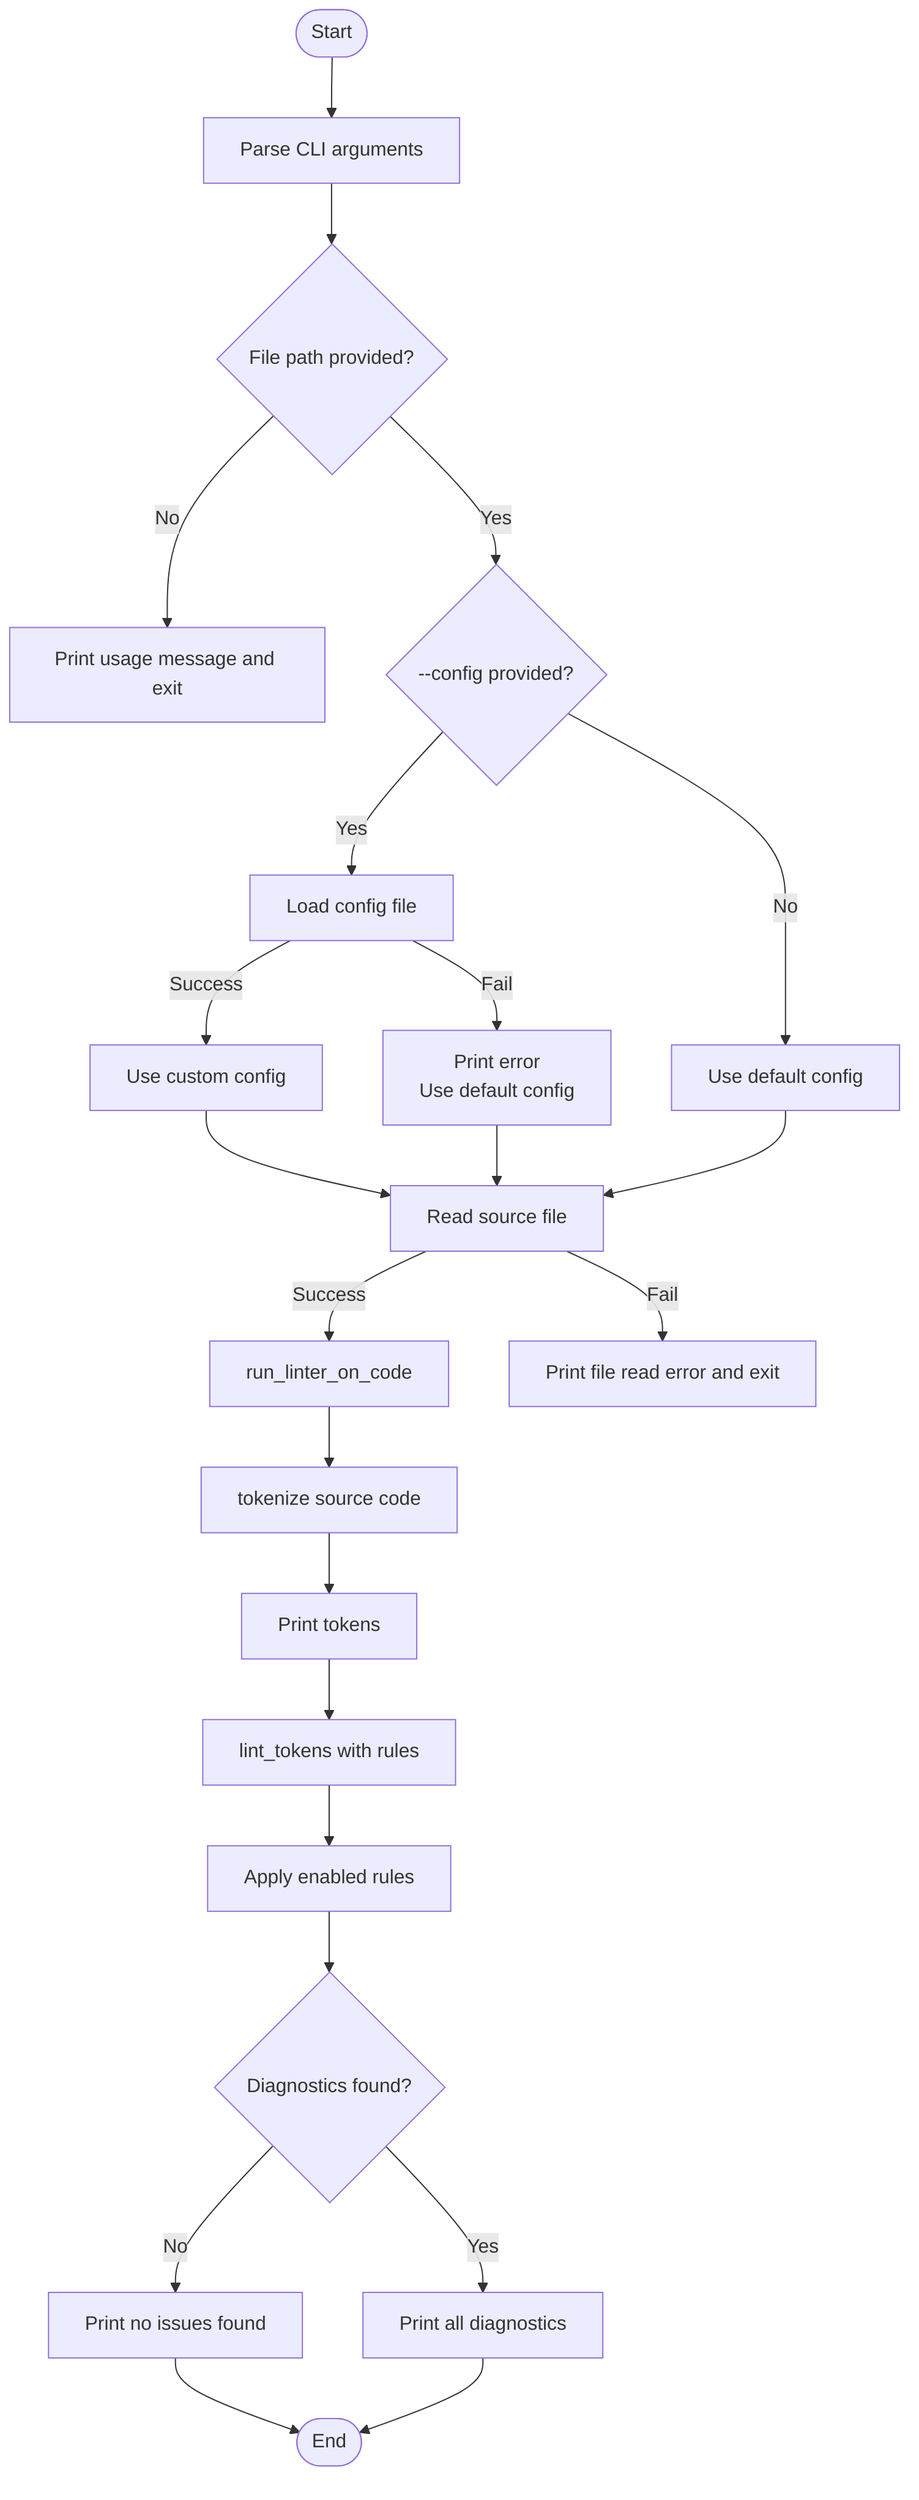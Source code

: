 flowchart TD
    Start([Start]) --> Args[Parse CLI arguments]
    Args --> CheckArgs{File path provided?}
    
    CheckArgs -- No --> UsageMsg[Print usage message and exit]
    CheckArgs -- Yes --> ConfigCheck{--config provided?}
    
    ConfigCheck -- Yes --> LoadConfig[Load config file]
    LoadConfig -->|Success| UseCustomConfig[Use custom config]
    LoadConfig -->|Fail| UseDefaultConfig1[Print error\nUse default config]
    
    ConfigCheck -- No --> UseDefaultConfig2[Use default config]
    
    UseCustomConfig --> ReadFile[Read source file]
    UseDefaultConfig1 --> ReadFile
    UseDefaultConfig2 --> ReadFile
    
    ReadFile -->|Success| RunLinter[run_linter_on_code]
    ReadFile -->|Fail| ReadErr[Print file read error and exit]
    
    RunLinter --> Tokenize[tokenize source code]
    Tokenize --> ShowTokens[Print tokens]
    ShowTokens --> LintTokens[lint_tokens with rules]
    LintTokens --> ApplyRules[Apply enabled rules]
    ApplyRules --> DiagCheck{Diagnostics found?}
    
    DiagCheck -- No --> PrintNoIssues[Print no issues found]
    DiagCheck -- Yes --> PrintIssues[Print all diagnostics]
    
    PrintNoIssues --> End([End])
    PrintIssues --> End